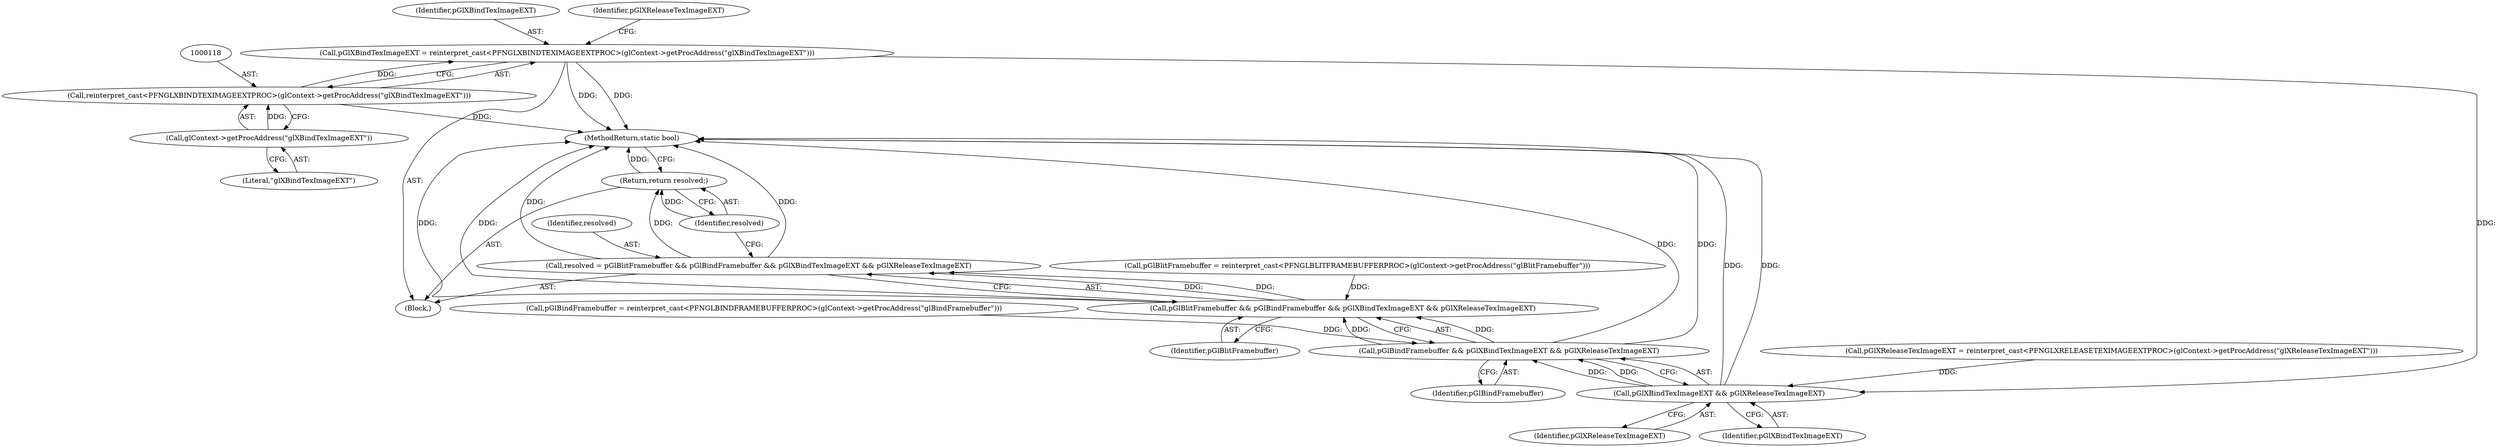 digraph "1_Chrome_4da7eefcaad044a6f919947a2a0e3d4fed87834c_5@del" {
"1000115" [label="(Call,pGlXBindTexImageEXT = reinterpret_cast<PFNGLXBINDTEXIMAGEEXTPROC>(glContext->getProcAddress(\"glXBindTexImageEXT\")))"];
"1000117" [label="(Call,reinterpret_cast<PFNGLXBINDTEXIMAGEEXTPROC>(glContext->getProcAddress(\"glXBindTexImageEXT\")))"];
"1000119" [label="(Call,glContext->getProcAddress(\"glXBindTexImageEXT\"))"];
"1000163" [label="(Call,pGlXBindTexImageEXT && pGlXReleaseTexImageEXT)"];
"1000161" [label="(Call,pGlBindFramebuffer && pGlXBindTexImageEXT && pGlXReleaseTexImageEXT)"];
"1000159" [label="(Call,pGlBlitFramebuffer && pGlBindFramebuffer && pGlXBindTexImageEXT && pGlXReleaseTexImageEXT)"];
"1000157" [label="(Call,resolved = pGlBlitFramebuffer && pGlBindFramebuffer && pGlXBindTexImageEXT && pGlXReleaseTexImageEXT)"];
"1000166" [label="(Return,return resolved;)"];
"1000127" [label="(Call,pGlBindFramebuffer = reinterpret_cast<PFNGLBINDFRAMEBUFFERPROC>(glContext->getProcAddress(\"glBindFramebuffer\")))"];
"1000165" [label="(Identifier,pGlXReleaseTexImageEXT)"];
"1000159" [label="(Call,pGlBlitFramebuffer && pGlBindFramebuffer && pGlXBindTexImageEXT && pGlXReleaseTexImageEXT)"];
"1000157" [label="(Call,resolved = pGlBlitFramebuffer && pGlBindFramebuffer && pGlXBindTexImageEXT && pGlXReleaseTexImageEXT)"];
"1000163" [label="(Call,pGlXBindTexImageEXT && pGlXReleaseTexImageEXT)"];
"1000133" [label="(Call,pGlBlitFramebuffer = reinterpret_cast<PFNGLBLITFRAMEBUFFERPROC>(glContext->getProcAddress(\"glBlitFramebuffer\")))"];
"1000166" [label="(Return,return resolved;)"];
"1000116" [label="(Identifier,pGlXBindTexImageEXT)"];
"1000167" [label="(Identifier,resolved)"];
"1000115" [label="(Call,pGlXBindTexImageEXT = reinterpret_cast<PFNGLXBINDTEXIMAGEEXTPROC>(glContext->getProcAddress(\"glXBindTexImageEXT\")))"];
"1000117" [label="(Call,reinterpret_cast<PFNGLXBINDTEXIMAGEEXTPROC>(glContext->getProcAddress(\"glXBindTexImageEXT\")))"];
"1000160" [label="(Identifier,pGlBlitFramebuffer)"];
"1000119" [label="(Call,glContext->getProcAddress(\"glXBindTexImageEXT\"))"];
"1000122" [label="(Identifier,pGlXReleaseTexImageEXT)"];
"1000121" [label="(Call,pGlXReleaseTexImageEXT = reinterpret_cast<PFNGLXRELEASETEXIMAGEEXTPROC>(glContext->getProcAddress(\"glXReleaseTexImageEXT\")))"];
"1000120" [label="(Literal,\"glXBindTexImageEXT\")"];
"1000102" [label="(Block,)"];
"1000162" [label="(Identifier,pGlBindFramebuffer)"];
"1000168" [label="(MethodReturn,static bool)"];
"1000161" [label="(Call,pGlBindFramebuffer && pGlXBindTexImageEXT && pGlXReleaseTexImageEXT)"];
"1000164" [label="(Identifier,pGlXBindTexImageEXT)"];
"1000158" [label="(Identifier,resolved)"];
"1000115" -> "1000102"  [label="AST: "];
"1000115" -> "1000117"  [label="CFG: "];
"1000116" -> "1000115"  [label="AST: "];
"1000117" -> "1000115"  [label="AST: "];
"1000122" -> "1000115"  [label="CFG: "];
"1000115" -> "1000168"  [label="DDG: "];
"1000115" -> "1000168"  [label="DDG: "];
"1000117" -> "1000115"  [label="DDG: "];
"1000115" -> "1000163"  [label="DDG: "];
"1000117" -> "1000119"  [label="CFG: "];
"1000118" -> "1000117"  [label="AST: "];
"1000119" -> "1000117"  [label="AST: "];
"1000117" -> "1000168"  [label="DDG: "];
"1000119" -> "1000117"  [label="DDG: "];
"1000119" -> "1000120"  [label="CFG: "];
"1000120" -> "1000119"  [label="AST: "];
"1000163" -> "1000161"  [label="AST: "];
"1000163" -> "1000164"  [label="CFG: "];
"1000163" -> "1000165"  [label="CFG: "];
"1000164" -> "1000163"  [label="AST: "];
"1000165" -> "1000163"  [label="AST: "];
"1000161" -> "1000163"  [label="CFG: "];
"1000163" -> "1000168"  [label="DDG: "];
"1000163" -> "1000168"  [label="DDG: "];
"1000163" -> "1000161"  [label="DDG: "];
"1000163" -> "1000161"  [label="DDG: "];
"1000121" -> "1000163"  [label="DDG: "];
"1000161" -> "1000159"  [label="AST: "];
"1000161" -> "1000162"  [label="CFG: "];
"1000162" -> "1000161"  [label="AST: "];
"1000159" -> "1000161"  [label="CFG: "];
"1000161" -> "1000168"  [label="DDG: "];
"1000161" -> "1000168"  [label="DDG: "];
"1000161" -> "1000159"  [label="DDG: "];
"1000161" -> "1000159"  [label="DDG: "];
"1000127" -> "1000161"  [label="DDG: "];
"1000159" -> "1000157"  [label="AST: "];
"1000159" -> "1000160"  [label="CFG: "];
"1000160" -> "1000159"  [label="AST: "];
"1000157" -> "1000159"  [label="CFG: "];
"1000159" -> "1000168"  [label="DDG: "];
"1000159" -> "1000168"  [label="DDG: "];
"1000159" -> "1000157"  [label="DDG: "];
"1000159" -> "1000157"  [label="DDG: "];
"1000133" -> "1000159"  [label="DDG: "];
"1000157" -> "1000102"  [label="AST: "];
"1000158" -> "1000157"  [label="AST: "];
"1000167" -> "1000157"  [label="CFG: "];
"1000157" -> "1000168"  [label="DDG: "];
"1000157" -> "1000168"  [label="DDG: "];
"1000157" -> "1000166"  [label="DDG: "];
"1000166" -> "1000102"  [label="AST: "];
"1000166" -> "1000167"  [label="CFG: "];
"1000167" -> "1000166"  [label="AST: "];
"1000168" -> "1000166"  [label="CFG: "];
"1000166" -> "1000168"  [label="DDG: "];
"1000167" -> "1000166"  [label="DDG: "];
}
